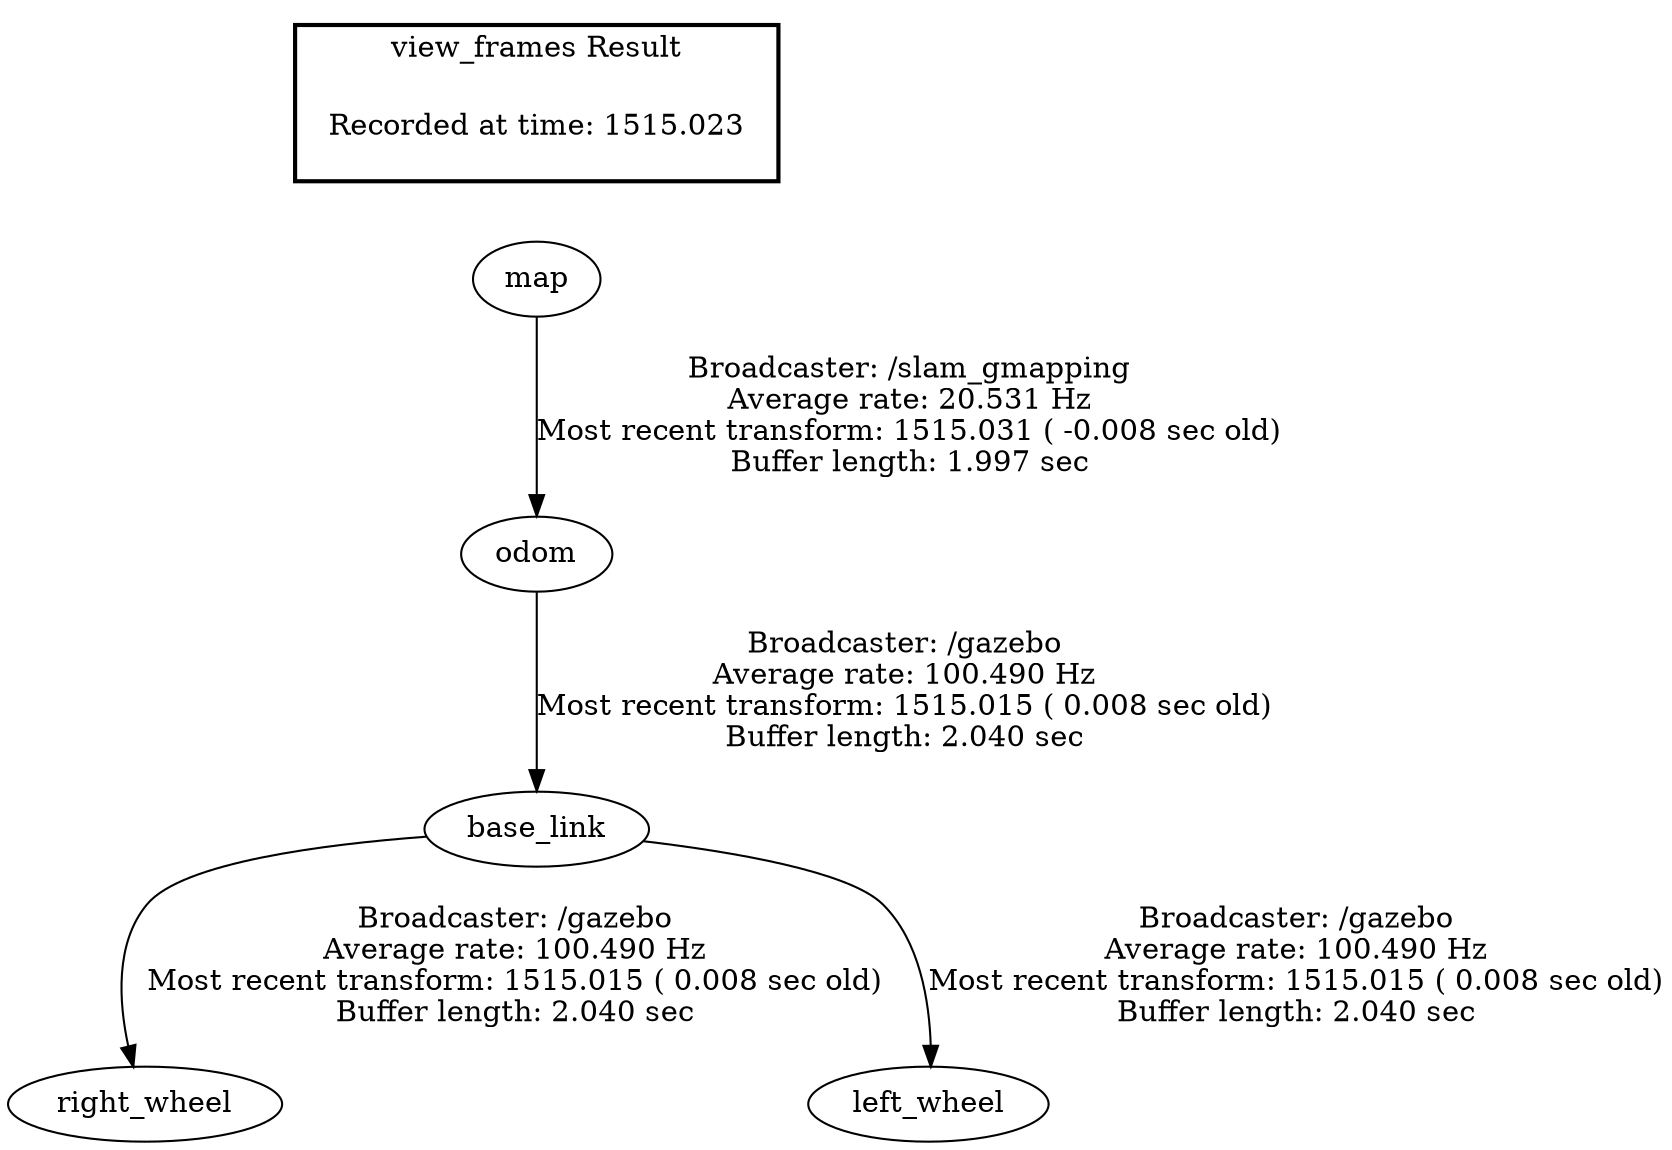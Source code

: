 digraph G {
"odom" -> "base_link"[label="Broadcaster: /gazebo\nAverage rate: 100.490 Hz\nMost recent transform: 1515.015 ( 0.008 sec old)\nBuffer length: 2.040 sec\n"];
"map" -> "odom"[label="Broadcaster: /slam_gmapping\nAverage rate: 20.531 Hz\nMost recent transform: 1515.031 ( -0.008 sec old)\nBuffer length: 1.997 sec\n"];
"base_link" -> "right_wheel"[label="Broadcaster: /gazebo\nAverage rate: 100.490 Hz\nMost recent transform: 1515.015 ( 0.008 sec old)\nBuffer length: 2.040 sec\n"];
"base_link" -> "left_wheel"[label="Broadcaster: /gazebo\nAverage rate: 100.490 Hz\nMost recent transform: 1515.015 ( 0.008 sec old)\nBuffer length: 2.040 sec\n"];
edge [style=invis];
 subgraph cluster_legend { style=bold; color=black; label ="view_frames Result";
"Recorded at time: 1515.023"[ shape=plaintext ] ;
 }->"map";
}